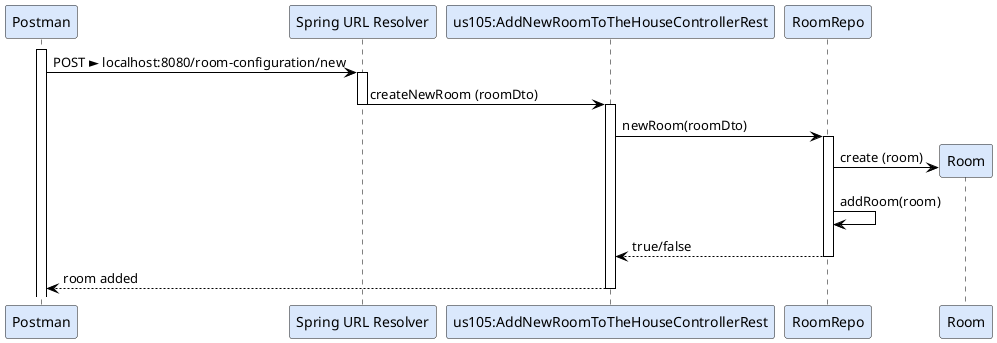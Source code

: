 @startuml

participant "Postman" as P #DAE8FC
participant "Spring URL Resolver" as S #DAE8FC
participant "us105:AddNewRoomToTheHouseControllerRest" as C #DAE8FC
participant "RoomRepo" as RRP #DAE8FC
participant "Room" as R #DAE8FC

skinparam actor {
	BorderColor 6C8EBF
}

skinparam participant {
	BorderColor 6C8EBF
}

skinparam shadowing false

skinparam sequence {
	ArrowColor BLACK
	ActorBorderColor DeepSkyBlue
	LifeLineBorderColor BLACK
}


activate P
P -> S : POST ► localhost:8080/room-configuration/new
activate S
S-> C : createNewRoom (roomDto)
deactivate S
activate C
C -> RRP : newRoom(roomDto)
activate RRP
create R
RRP -> R : create (room)
RRP -> RRP :addRoom(room)
RRP --> C :true/false
deactivate RRP
C --> P :room added
deactivate C


@enduml